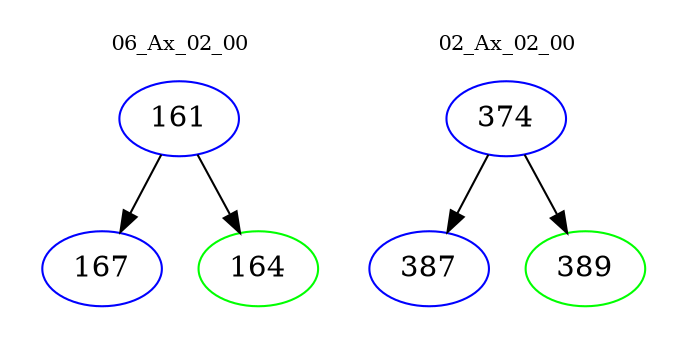 digraph{
subgraph cluster_0 {
color = white
label = "06_Ax_02_00";
fontsize=10;
T0_161 [label="161", color="blue"]
T0_161 -> T0_167 [color="black"]
T0_167 [label="167", color="blue"]
T0_161 -> T0_164 [color="black"]
T0_164 [label="164", color="green"]
}
subgraph cluster_1 {
color = white
label = "02_Ax_02_00";
fontsize=10;
T1_374 [label="374", color="blue"]
T1_374 -> T1_387 [color="black"]
T1_387 [label="387", color="blue"]
T1_374 -> T1_389 [color="black"]
T1_389 [label="389", color="green"]
}
}
